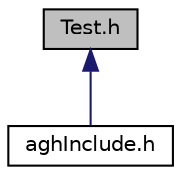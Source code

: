 digraph "Test.h"
{
  edge [fontname="Helvetica",fontsize="10",labelfontname="Helvetica",labelfontsize="10"];
  node [fontname="Helvetica",fontsize="10",shape=record];
  Node1 [label="Test.h",height=0.2,width=0.4,color="black", fillcolor="grey75", style="filled" fontcolor="black"];
  Node1 -> Node2 [dir="back",color="midnightblue",fontsize="10",style="solid",fontname="Helvetica"];
  Node2 [label="aghInclude.h",height=0.2,width=0.4,color="black", fillcolor="white", style="filled",URL="$aghInclude_8h.html",tooltip="Plik gdzie dołączamy pliki (inkludujemy) "];
}
